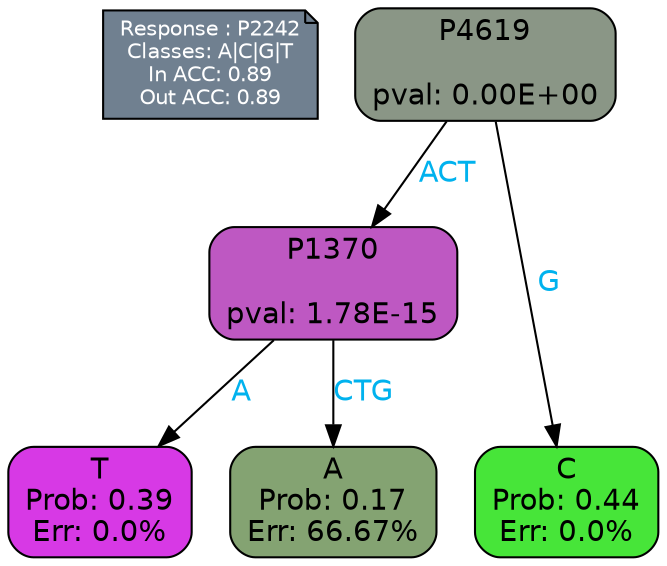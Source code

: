 digraph Tree {
node [shape=box, style="filled, rounded", color="black", fontname=helvetica] ;
graph [ranksep=equally, splines=polylines, bgcolor=transparent, dpi=600] ;
edge [fontname=helvetica] ;
LEGEND [label="Response : P2242
Classes: A|C|G|T
In ACC: 0.89
Out ACC: 0.89
",shape=note,align=left,style=filled,fillcolor="slategray",fontcolor="white",fontsize=10];1 [label="P4619

pval: 0.00E+00", fillcolor="#8a9686"] ;
2 [label="P1370

pval: 1.78E-15", fillcolor="#be58c2"] ;
3 [label="T
Prob: 0.39
Err: 0.0%", fillcolor="#d739e5"] ;
4 [label="A
Prob: 0.17
Err: 66.67%", fillcolor="#84a372"] ;
5 [label="C
Prob: 0.44
Err: 0.0%", fillcolor="#47e539"] ;
1 -> 2 [label="ACT",fontcolor=deepskyblue2] ;
1 -> 5 [label="G",fontcolor=deepskyblue2] ;
2 -> 3 [label="A",fontcolor=deepskyblue2] ;
2 -> 4 [label="CTG",fontcolor=deepskyblue2] ;
{rank = same; 3;4;5;}{rank = same; LEGEND;1;}}